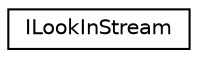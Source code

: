 digraph G
{
  edge [fontname="Helvetica",fontsize="10",labelfontname="Helvetica",labelfontsize="10"];
  node [fontname="Helvetica",fontsize="10",shape=record];
  rankdir="LR";
  Node1 [label="ILookInStream",height=0.2,width=0.4,color="black", fillcolor="white", style="filled",URL="$struct_i_look_in_stream.html"];
}
